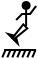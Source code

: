 <?xml version="1.0" encoding="UTF-8"?>
<dia:diagram xmlns:dia="http://www.lysator.liu.se/~alla/dia/">
  <dia:layer name="Segundo Plano" visible="true" active="true">
    <dia:object type="Standard - PolyLine" version="0" id="O0">
      <dia:attribute name="obj_pos">
        <dia:point val="-0.52,-0.36"/>
      </dia:attribute>
      <dia:attribute name="obj_bb">
        <dia:rectangle val="-0.59,-1.155;0.335,-0.23"/>
      </dia:attribute>
      <dia:attribute name="poly_points">
        <dia:point val="-0.52,-0.36"/>
        <dia:point val="0.06,-1.08"/>
        <dia:point val="0.26,-0.88"/>
        <dia:point val="-0.46,-0.3"/>
      </dia:attribute>
    </dia:object>
    <dia:object type="Standard - Polygon" version="0" id="O1">
      <dia:attribute name="obj_pos">
        <dia:point val="-0.42,-0.32"/>
      </dia:attribute>
      <dia:attribute name="obj_bb">
        <dia:rectangle val="-0.494,-0.509;-0.124,0.047"/>
      </dia:attribute>
      <dia:attribute name="poly_points">
        <dia:point val="-0.42,-0.32"/>
        <dia:point val="-0.3,-0.42"/>
        <dia:point val="-0.22,-0.12"/>
      </dia:attribute>
      <dia:attribute name="line_width">
        <dia:real val="0.1"/>
      </dia:attribute>
      <dia:attribute name="inner_color">
        <dia:color val="#000000"/>
      </dia:attribute>
      <dia:attribute name="show_background">
        <dia:boolean val="true"/>
      </dia:attribute>
    </dia:object>
    <dia:object type="Standard - Polygon" version="0" id="O2">
      <dia:attribute name="obj_pos">
        <dia:point val="-0.7,-0.6"/>
      </dia:attribute>
      <dia:attribute name="obj_bb">
        <dia:rectangle val="-0.867,-0.696;-0.311,-0.326"/>
      </dia:attribute>
      <dia:attribute name="poly_points">
        <dia:point val="-0.7,-0.6"/>
        <dia:point val="-0.4,-0.52"/>
        <dia:point val="-0.5,-0.4"/>
      </dia:attribute>
      <dia:attribute name="line_width">
        <dia:real val="0.1"/>
      </dia:attribute>
      <dia:attribute name="inner_color">
        <dia:color val="#000000"/>
      </dia:attribute>
      <dia:attribute name="show_background">
        <dia:boolean val="true"/>
      </dia:attribute>
    </dia:object>
    <dia:object type="Standard - Line" version="0" id="O3">
      <dia:attribute name="obj_pos">
        <dia:point val="-0.9,0.2"/>
      </dia:attribute>
      <dia:attribute name="obj_bb">
        <dia:rectangle val="-0.95,0.15;0.75,0.25"/>
      </dia:attribute>
      <dia:attribute name="conn_endpoints">
        <dia:point val="-0.9,0.2"/>
        <dia:point val="0.7,0.2"/>
      </dia:attribute>
      <dia:attribute name="numcp">
        <dia:int val="1"/>
      </dia:attribute>
    </dia:object>
    <dia:object type="Standard - Line" version="0" id="O4">
      <dia:attribute name="obj_pos">
        <dia:point val="-0.99,0.57"/>
      </dia:attribute>
      <dia:attribute name="obj_bb">
        <dia:rectangle val="-1.056,0.154;-0.774,0.636"/>
      </dia:attribute>
      <dia:attribute name="conn_endpoints">
        <dia:point val="-0.99,0.57"/>
        <dia:point val="-0.84,0.22"/>
      </dia:attribute>
      <dia:attribute name="numcp">
        <dia:int val="1"/>
      </dia:attribute>
    </dia:object>
    <dia:object type="Standard - Line" version="0" id="O5">
      <dia:attribute name="obj_pos">
        <dia:point val="-0.74,0.57"/>
      </dia:attribute>
      <dia:attribute name="obj_bb">
        <dia:rectangle val="-0.806,0.154;-0.524,0.636"/>
      </dia:attribute>
      <dia:attribute name="conn_endpoints">
        <dia:point val="-0.74,0.57"/>
        <dia:point val="-0.59,0.22"/>
      </dia:attribute>
      <dia:attribute name="numcp">
        <dia:int val="1"/>
      </dia:attribute>
    </dia:object>
    <dia:object type="Standard - Line" version="0" id="O6">
      <dia:attribute name="obj_pos">
        <dia:point val="-0.49,0.57"/>
      </dia:attribute>
      <dia:attribute name="obj_bb">
        <dia:rectangle val="-0.556,0.154;-0.274,0.636"/>
      </dia:attribute>
      <dia:attribute name="conn_endpoints">
        <dia:point val="-0.49,0.57"/>
        <dia:point val="-0.34,0.22"/>
      </dia:attribute>
      <dia:attribute name="numcp">
        <dia:int val="1"/>
      </dia:attribute>
    </dia:object>
    <dia:object type="Standard - Line" version="0" id="O7">
      <dia:attribute name="obj_pos">
        <dia:point val="-0.24,0.57"/>
      </dia:attribute>
      <dia:attribute name="obj_bb">
        <dia:rectangle val="-0.306,0.154;-0.024,0.636"/>
      </dia:attribute>
      <dia:attribute name="conn_endpoints">
        <dia:point val="-0.24,0.57"/>
        <dia:point val="-0.09,0.22"/>
      </dia:attribute>
      <dia:attribute name="numcp">
        <dia:int val="1"/>
      </dia:attribute>
    </dia:object>
    <dia:object type="Standard - Line" version="0" id="O8">
      <dia:attribute name="obj_pos">
        <dia:point val="0.01,0.57"/>
      </dia:attribute>
      <dia:attribute name="obj_bb">
        <dia:rectangle val="-0.056,0.154;0.226,0.636"/>
      </dia:attribute>
      <dia:attribute name="conn_endpoints">
        <dia:point val="0.01,0.57"/>
        <dia:point val="0.16,0.22"/>
      </dia:attribute>
      <dia:attribute name="numcp">
        <dia:int val="1"/>
      </dia:attribute>
    </dia:object>
    <dia:object type="Standard - Line" version="0" id="O9">
      <dia:attribute name="obj_pos">
        <dia:point val="0.26,0.57"/>
      </dia:attribute>
      <dia:attribute name="obj_bb">
        <dia:rectangle val="0.194,0.154;0.476,0.636"/>
      </dia:attribute>
      <dia:attribute name="conn_endpoints">
        <dia:point val="0.26,0.57"/>
        <dia:point val="0.41,0.22"/>
      </dia:attribute>
      <dia:attribute name="numcp">
        <dia:int val="1"/>
      </dia:attribute>
    </dia:object>
    <dia:object type="Standard - Line" version="0" id="O10">
      <dia:attribute name="obj_pos">
        <dia:point val="0.51,0.57"/>
      </dia:attribute>
      <dia:attribute name="obj_bb">
        <dia:rectangle val="0.444,0.154;0.726,0.636"/>
      </dia:attribute>
      <dia:attribute name="conn_endpoints">
        <dia:point val="0.51,0.57"/>
        <dia:point val="0.66,0.22"/>
      </dia:attribute>
      <dia:attribute name="numcp">
        <dia:int val="1"/>
      </dia:attribute>
    </dia:object>
    <dia:object type="Standard - Ellipse" version="0" id="O11">
      <dia:attribute name="obj_pos">
        <dia:point val="0.025,-2.199"/>
      </dia:attribute>
      <dia:attribute name="obj_bb">
        <dia:rectangle val="-0.025,-2.249;0.425,-1.799"/>
      </dia:attribute>
      <dia:attribute name="elem_corner">
        <dia:point val="0.025,-2.199"/>
      </dia:attribute>
      <dia:attribute name="elem_width">
        <dia:real val="0.35"/>
      </dia:attribute>
      <dia:attribute name="elem_height">
        <dia:real val="0.35"/>
      </dia:attribute>
      <dia:attribute name="border_width">
        <dia:real val="0.1"/>
      </dia:attribute>
      <dia:attribute name="inner_color">
        <dia:color val="#000000"/>
      </dia:attribute>
      <dia:attribute name="aspect">
        <dia:enum val="2"/>
      </dia:attribute>
    </dia:object>
    <dia:object type="Standard - PolyLine" version="0" id="O12">
      <dia:attribute name="obj_pos">
        <dia:point val="0.2,-2.024"/>
      </dia:attribute>
      <dia:attribute name="obj_bb">
        <dia:rectangle val="0.15,-1.849;0.25,-0.95"/>
      </dia:attribute>
      <dia:attribute name="poly_points">
        <dia:point val="0.2,-2.024"/>
        <dia:point val="0.2,-1"/>
      </dia:attribute>
      <dia:connections>
        <dia:connection handle="0" to="O11" connection="8"/>
      </dia:connections>
    </dia:object>
    <dia:object type="Standard - PolyLine" version="0" id="O13">
      <dia:attribute name="obj_pos">
        <dia:point val="-0.3,-1.3"/>
      </dia:attribute>
      <dia:attribute name="obj_bb">
        <dia:rectangle val="-0.371,-2.07;0.77,-1.229"/>
      </dia:attribute>
      <dia:attribute name="poly_points">
        <dia:point val="-0.3,-1.3"/>
        <dia:point val="0,-1.6"/>
        <dia:point val="0.4,-1.6"/>
        <dia:point val="0.7,-2"/>
      </dia:attribute>
    </dia:object>
  </dia:layer>
</dia:diagram>
